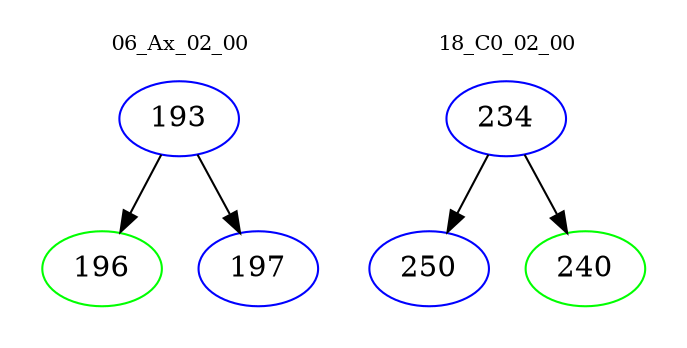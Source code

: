 digraph{
subgraph cluster_0 {
color = white
label = "06_Ax_02_00";
fontsize=10;
T0_193 [label="193", color="blue"]
T0_193 -> T0_196 [color="black"]
T0_196 [label="196", color="green"]
T0_193 -> T0_197 [color="black"]
T0_197 [label="197", color="blue"]
}
subgraph cluster_1 {
color = white
label = "18_C0_02_00";
fontsize=10;
T1_234 [label="234", color="blue"]
T1_234 -> T1_250 [color="black"]
T1_250 [label="250", color="blue"]
T1_234 -> T1_240 [color="black"]
T1_240 [label="240", color="green"]
}
}
